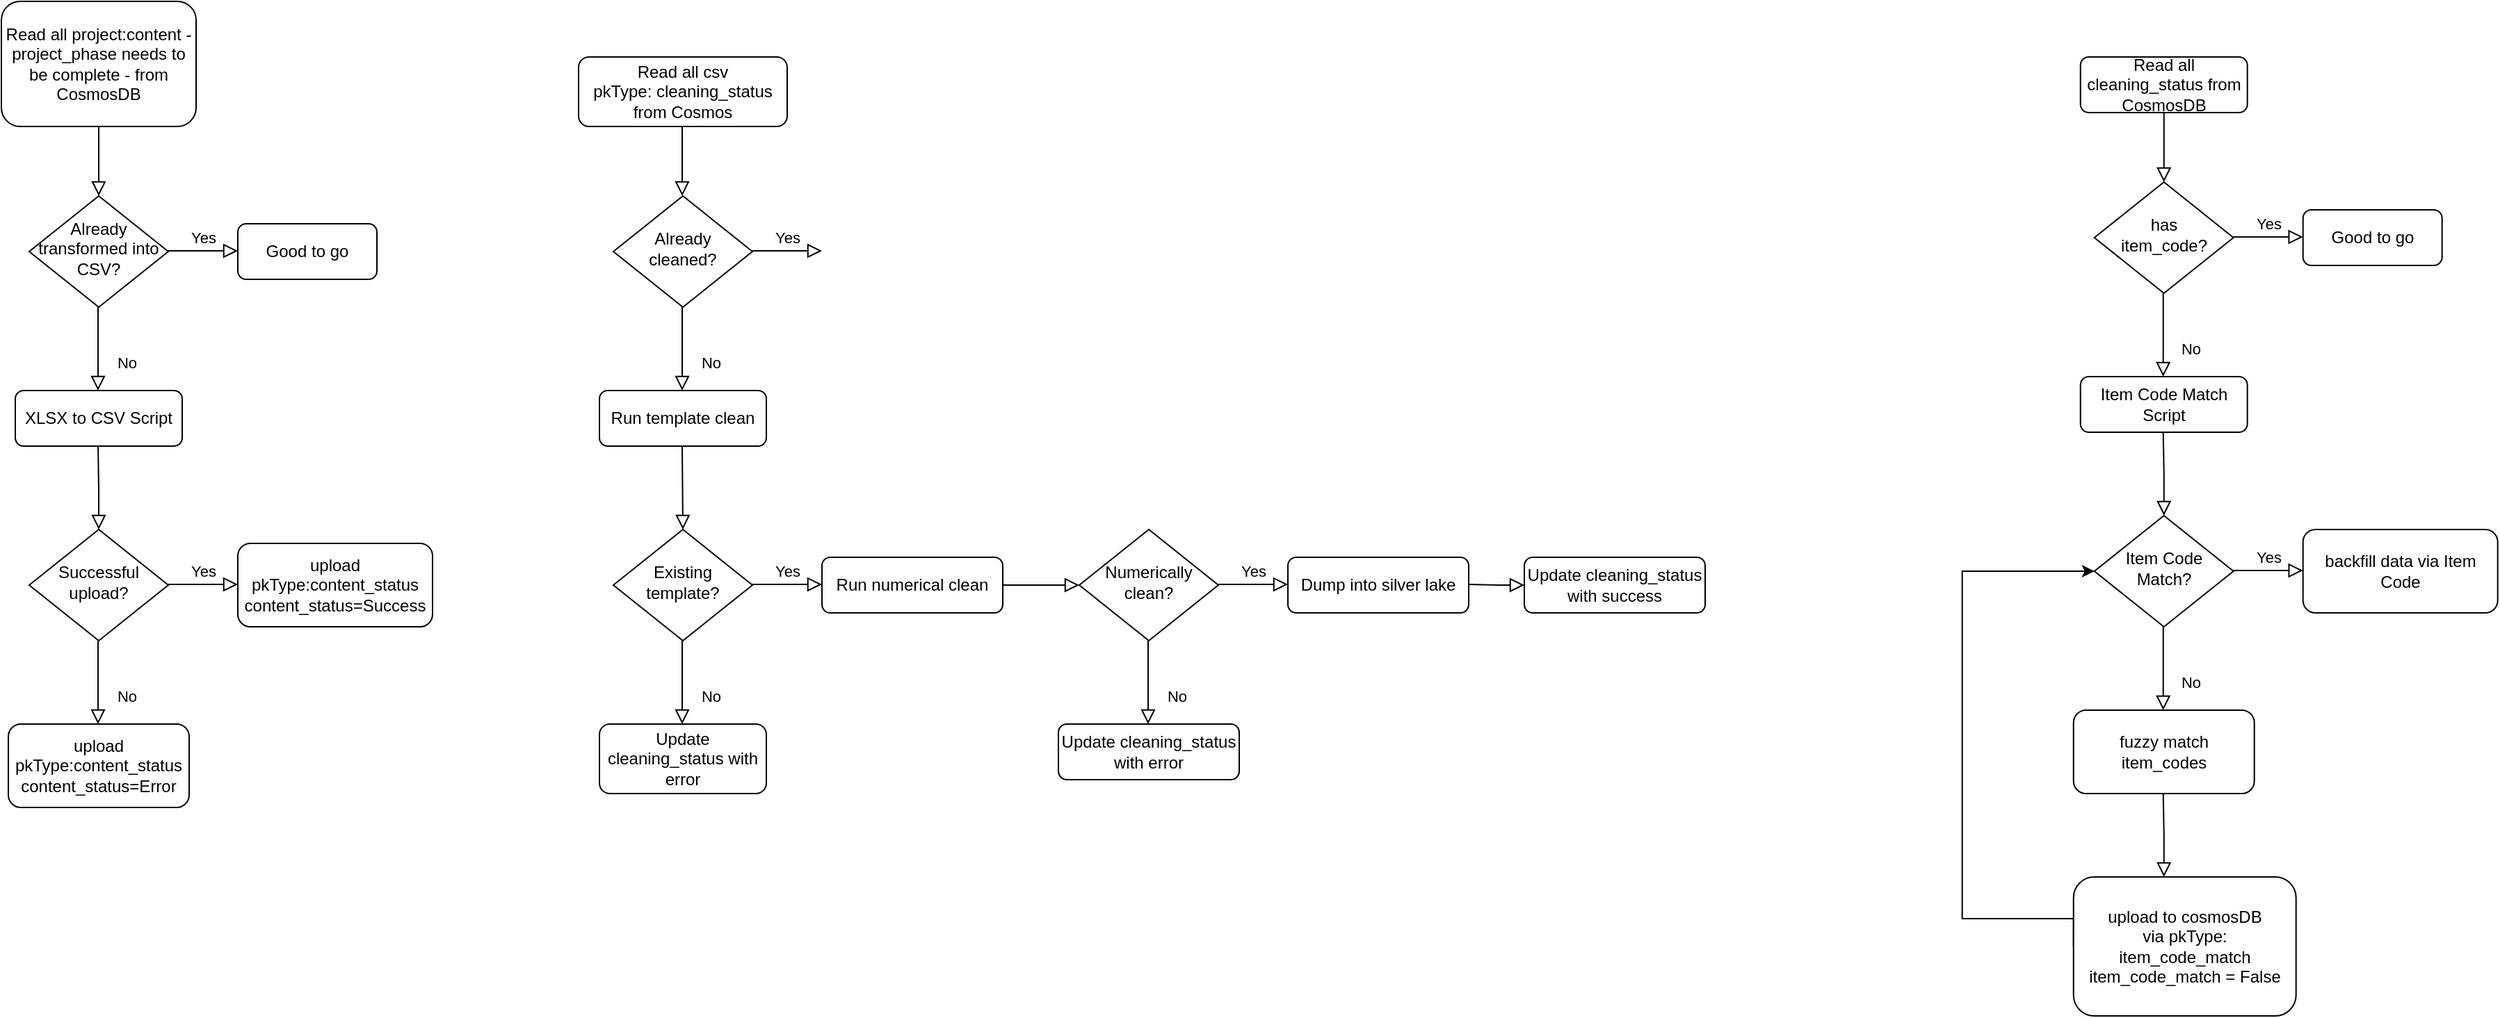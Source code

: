<mxfile version="26.0.14">
  <diagram id="C5RBs43oDa-KdzZeNtuy" name="Page-1">
    <mxGraphModel dx="1915" dy="908" grid="1" gridSize="10" guides="1" tooltips="1" connect="1" arrows="1" fold="1" page="1" pageScale="1" pageWidth="827" pageHeight="1169" math="0" shadow="0">
      <root>
        <mxCell id="WIyWlLk6GJQsqaUBKTNV-0" />
        <mxCell id="WIyWlLk6GJQsqaUBKTNV-1" parent="WIyWlLk6GJQsqaUBKTNV-0" />
        <mxCell id="bJA0hyxQSDtkD8YtruUl-0" value="" style="rounded=0;html=1;jettySize=auto;orthogonalLoop=1;fontSize=11;endArrow=block;endFill=0;endSize=8;strokeWidth=1;shadow=0;labelBackgroundColor=none;edgeStyle=orthogonalEdgeStyle;" edge="1" parent="WIyWlLk6GJQsqaUBKTNV-1" source="bJA0hyxQSDtkD8YtruUl-1">
          <mxGeometry relative="1" as="geometry">
            <mxPoint x="680" y="170" as="targetPoint" />
          </mxGeometry>
        </mxCell>
        <mxCell id="bJA0hyxQSDtkD8YtruUl-1" value="Read all project:content - project_phase needs to be complete - from CosmosDB" style="rounded=1;whiteSpace=wrap;html=1;fontSize=12;glass=0;strokeWidth=1;shadow=0;" vertex="1" parent="WIyWlLk6GJQsqaUBKTNV-1">
          <mxGeometry x="610" y="30" width="140" height="90" as="geometry" />
        </mxCell>
        <mxCell id="bJA0hyxQSDtkD8YtruUl-16" value="Already transformed into CSV?" style="rhombus;whiteSpace=wrap;html=1;shadow=0;fontFamily=Helvetica;fontSize=12;align=center;strokeWidth=1;spacing=6;spacingTop=-4;" vertex="1" parent="WIyWlLk6GJQsqaUBKTNV-1">
          <mxGeometry x="630" y="170" width="100" height="80" as="geometry" />
        </mxCell>
        <mxCell id="bJA0hyxQSDtkD8YtruUl-18" value="Yes" style="edgeStyle=orthogonalEdgeStyle;rounded=0;html=1;jettySize=auto;orthogonalLoop=1;fontSize=11;endArrow=block;endFill=0;endSize=8;strokeWidth=1;shadow=0;labelBackgroundColor=none;" edge="1" parent="WIyWlLk6GJQsqaUBKTNV-1">
          <mxGeometry y="10" relative="1" as="geometry">
            <mxPoint as="offset" />
            <mxPoint x="730" y="209.5" as="sourcePoint" />
            <mxPoint x="780" y="209.5" as="targetPoint" />
          </mxGeometry>
        </mxCell>
        <mxCell id="bJA0hyxQSDtkD8YtruUl-19" value="No" style="rounded=0;html=1;jettySize=auto;orthogonalLoop=1;fontSize=11;endArrow=block;endFill=0;endSize=8;strokeWidth=1;shadow=0;labelBackgroundColor=none;edgeStyle=orthogonalEdgeStyle;" edge="1" parent="WIyWlLk6GJQsqaUBKTNV-1">
          <mxGeometry x="0.333" y="20" relative="1" as="geometry">
            <mxPoint as="offset" />
            <mxPoint x="679.5" y="250" as="sourcePoint" />
            <mxPoint x="679.5" y="310" as="targetPoint" />
          </mxGeometry>
        </mxCell>
        <mxCell id="bJA0hyxQSDtkD8YtruUl-20" value="XLSX to CSV Script" style="rounded=1;whiteSpace=wrap;html=1;fontSize=12;glass=0;strokeWidth=1;shadow=0;" vertex="1" parent="WIyWlLk6GJQsqaUBKTNV-1">
          <mxGeometry x="620" y="310" width="120" height="40" as="geometry" />
        </mxCell>
        <mxCell id="bJA0hyxQSDtkD8YtruUl-21" value="Successful upload?" style="rhombus;whiteSpace=wrap;html=1;shadow=0;fontFamily=Helvetica;fontSize=12;align=center;strokeWidth=1;spacing=6;spacingTop=-4;" vertex="1" parent="WIyWlLk6GJQsqaUBKTNV-1">
          <mxGeometry x="630" y="410" width="100" height="80" as="geometry" />
        </mxCell>
        <mxCell id="bJA0hyxQSDtkD8YtruUl-23" value="Yes" style="edgeStyle=orthogonalEdgeStyle;rounded=0;html=1;jettySize=auto;orthogonalLoop=1;fontSize=11;endArrow=block;endFill=0;endSize=8;strokeWidth=1;shadow=0;labelBackgroundColor=none;" edge="1" parent="WIyWlLk6GJQsqaUBKTNV-1">
          <mxGeometry y="10" relative="1" as="geometry">
            <mxPoint as="offset" />
            <mxPoint x="730" y="449.5" as="sourcePoint" />
            <mxPoint x="780" y="449.5" as="targetPoint" />
          </mxGeometry>
        </mxCell>
        <mxCell id="bJA0hyxQSDtkD8YtruUl-24" value="No" style="rounded=0;html=1;jettySize=auto;orthogonalLoop=1;fontSize=11;endArrow=block;endFill=0;endSize=8;strokeWidth=1;shadow=0;labelBackgroundColor=none;edgeStyle=orthogonalEdgeStyle;" edge="1" parent="WIyWlLk6GJQsqaUBKTNV-1">
          <mxGeometry x="0.333" y="20" relative="1" as="geometry">
            <mxPoint as="offset" />
            <mxPoint x="679.5" y="490" as="sourcePoint" />
            <mxPoint x="679.5" y="550" as="targetPoint" />
          </mxGeometry>
        </mxCell>
        <mxCell id="bJA0hyxQSDtkD8YtruUl-25" value="upload pkType:content_status&lt;div&gt;content_status=Error&lt;/div&gt;" style="rounded=1;whiteSpace=wrap;html=1;fontSize=12;glass=0;strokeWidth=1;shadow=0;" vertex="1" parent="WIyWlLk6GJQsqaUBKTNV-1">
          <mxGeometry x="615" y="550" width="130" height="60" as="geometry" />
        </mxCell>
        <mxCell id="bJA0hyxQSDtkD8YtruUl-27" value="upload pkType:content_status&lt;div&gt;content_status=Success&lt;/div&gt;" style="rounded=1;whiteSpace=wrap;html=1;fontSize=12;glass=0;strokeWidth=1;shadow=0;" vertex="1" parent="WIyWlLk6GJQsqaUBKTNV-1">
          <mxGeometry x="780" y="420" width="140" height="60" as="geometry" />
        </mxCell>
        <mxCell id="bJA0hyxQSDtkD8YtruUl-29" value="Good to go" style="rounded=1;whiteSpace=wrap;html=1;fontSize=12;glass=0;strokeWidth=1;shadow=0;" vertex="1" parent="WIyWlLk6GJQsqaUBKTNV-1">
          <mxGeometry x="780" y="190" width="100" height="40" as="geometry" />
        </mxCell>
        <mxCell id="bJA0hyxQSDtkD8YtruUl-30" value="Read all csv&lt;div&gt;pkType: cleaning_status&lt;/div&gt;&lt;div&gt;from Cosmos&lt;/div&gt;" style="rounded=1;whiteSpace=wrap;html=1;fontSize=12;glass=0;strokeWidth=1;shadow=0;" vertex="1" parent="WIyWlLk6GJQsqaUBKTNV-1">
          <mxGeometry x="1025" y="70" width="150" height="50" as="geometry" />
        </mxCell>
        <mxCell id="bJA0hyxQSDtkD8YtruUl-31" value="" style="rounded=0;html=1;jettySize=auto;orthogonalLoop=1;fontSize=11;endArrow=block;endFill=0;endSize=8;strokeWidth=1;shadow=0;labelBackgroundColor=none;edgeStyle=orthogonalEdgeStyle;" edge="1" parent="WIyWlLk6GJQsqaUBKTNV-1">
          <mxGeometry relative="1" as="geometry">
            <mxPoint x="1099.5" y="120" as="sourcePoint" />
            <mxPoint x="1099.5" y="170" as="targetPoint" />
          </mxGeometry>
        </mxCell>
        <mxCell id="bJA0hyxQSDtkD8YtruUl-32" value="Already cleaned?" style="rhombus;whiteSpace=wrap;html=1;shadow=0;fontFamily=Helvetica;fontSize=12;align=center;strokeWidth=1;spacing=6;spacingTop=-4;" vertex="1" parent="WIyWlLk6GJQsqaUBKTNV-1">
          <mxGeometry x="1050" y="170" width="100" height="80" as="geometry" />
        </mxCell>
        <mxCell id="bJA0hyxQSDtkD8YtruUl-33" value="Yes" style="edgeStyle=orthogonalEdgeStyle;rounded=0;html=1;jettySize=auto;orthogonalLoop=1;fontSize=11;endArrow=block;endFill=0;endSize=8;strokeWidth=1;shadow=0;labelBackgroundColor=none;" edge="1" parent="WIyWlLk6GJQsqaUBKTNV-1">
          <mxGeometry y="10" relative="1" as="geometry">
            <mxPoint as="offset" />
            <mxPoint x="1150" y="209.5" as="sourcePoint" />
            <mxPoint x="1200" y="209.5" as="targetPoint" />
          </mxGeometry>
        </mxCell>
        <mxCell id="bJA0hyxQSDtkD8YtruUl-34" value="No" style="rounded=0;html=1;jettySize=auto;orthogonalLoop=1;fontSize=11;endArrow=block;endFill=0;endSize=8;strokeWidth=1;shadow=0;labelBackgroundColor=none;edgeStyle=orthogonalEdgeStyle;" edge="1" parent="WIyWlLk6GJQsqaUBKTNV-1">
          <mxGeometry x="0.333" y="20" relative="1" as="geometry">
            <mxPoint as="offset" />
            <mxPoint x="1099.5" y="250" as="sourcePoint" />
            <mxPoint x="1099.5" y="310" as="targetPoint" />
          </mxGeometry>
        </mxCell>
        <mxCell id="bJA0hyxQSDtkD8YtruUl-35" value="Run template clean" style="rounded=1;whiteSpace=wrap;html=1;fontSize=12;glass=0;strokeWidth=1;shadow=0;" vertex="1" parent="WIyWlLk6GJQsqaUBKTNV-1">
          <mxGeometry x="1040" y="310" width="120" height="40" as="geometry" />
        </mxCell>
        <mxCell id="bJA0hyxQSDtkD8YtruUl-36" value="Existing template?" style="rhombus;whiteSpace=wrap;html=1;shadow=0;fontFamily=Helvetica;fontSize=12;align=center;strokeWidth=1;spacing=6;spacingTop=-4;" vertex="1" parent="WIyWlLk6GJQsqaUBKTNV-1">
          <mxGeometry x="1050" y="410" width="100" height="80" as="geometry" />
        </mxCell>
        <mxCell id="bJA0hyxQSDtkD8YtruUl-38" value="Yes" style="edgeStyle=orthogonalEdgeStyle;rounded=0;html=1;jettySize=auto;orthogonalLoop=1;fontSize=11;endArrow=block;endFill=0;endSize=8;strokeWidth=1;shadow=0;labelBackgroundColor=none;" edge="1" parent="WIyWlLk6GJQsqaUBKTNV-1">
          <mxGeometry y="10" relative="1" as="geometry">
            <mxPoint as="offset" />
            <mxPoint x="1150" y="449.5" as="sourcePoint" />
            <mxPoint x="1200" y="449.5" as="targetPoint" />
          </mxGeometry>
        </mxCell>
        <mxCell id="bJA0hyxQSDtkD8YtruUl-39" value="No" style="rounded=0;html=1;jettySize=auto;orthogonalLoop=1;fontSize=11;endArrow=block;endFill=0;endSize=8;strokeWidth=1;shadow=0;labelBackgroundColor=none;edgeStyle=orthogonalEdgeStyle;" edge="1" parent="WIyWlLk6GJQsqaUBKTNV-1">
          <mxGeometry x="0.333" y="20" relative="1" as="geometry">
            <mxPoint as="offset" />
            <mxPoint x="1099.5" y="490" as="sourcePoint" />
            <mxPoint x="1099.5" y="550" as="targetPoint" />
          </mxGeometry>
        </mxCell>
        <mxCell id="bJA0hyxQSDtkD8YtruUl-40" value="Run numerical clean" style="rounded=1;whiteSpace=wrap;html=1;fontSize=12;glass=0;strokeWidth=1;shadow=0;" vertex="1" parent="WIyWlLk6GJQsqaUBKTNV-1">
          <mxGeometry x="1200" y="430" width="130" height="40" as="geometry" />
        </mxCell>
        <mxCell id="bJA0hyxQSDtkD8YtruUl-41" value="Update cleaning_status with error" style="rounded=1;whiteSpace=wrap;html=1;fontSize=12;glass=0;strokeWidth=1;shadow=0;" vertex="1" parent="WIyWlLk6GJQsqaUBKTNV-1">
          <mxGeometry x="1040" y="550" width="120" height="50" as="geometry" />
        </mxCell>
        <mxCell id="bJA0hyxQSDtkD8YtruUl-42" value="Numerically&lt;div&gt;clean?&lt;/div&gt;" style="rhombus;whiteSpace=wrap;html=1;shadow=0;fontFamily=Helvetica;fontSize=12;align=center;strokeWidth=1;spacing=6;spacingTop=-4;" vertex="1" parent="WIyWlLk6GJQsqaUBKTNV-1">
          <mxGeometry x="1385" y="410" width="100" height="80" as="geometry" />
        </mxCell>
        <mxCell id="bJA0hyxQSDtkD8YtruUl-44" value="" style="rounded=0;html=1;jettySize=auto;orthogonalLoop=1;fontSize=11;endArrow=block;endFill=0;endSize=8;strokeWidth=1;shadow=0;labelBackgroundColor=none;edgeStyle=orthogonalEdgeStyle;entryX=0.5;entryY=0;entryDx=0;entryDy=0;" edge="1" parent="WIyWlLk6GJQsqaUBKTNV-1" target="bJA0hyxQSDtkD8YtruUl-36">
          <mxGeometry relative="1" as="geometry">
            <mxPoint x="1099.5" y="350" as="sourcePoint" />
            <mxPoint x="1099.5" y="400" as="targetPoint" />
          </mxGeometry>
        </mxCell>
        <mxCell id="bJA0hyxQSDtkD8YtruUl-45" value="" style="rounded=0;html=1;jettySize=auto;orthogonalLoop=1;fontSize=11;endArrow=block;endFill=0;endSize=8;strokeWidth=1;shadow=0;labelBackgroundColor=none;edgeStyle=orthogonalEdgeStyle;entryX=0.5;entryY=0;entryDx=0;entryDy=0;" edge="1" parent="WIyWlLk6GJQsqaUBKTNV-1">
          <mxGeometry relative="1" as="geometry">
            <mxPoint x="679.5" y="350" as="sourcePoint" />
            <mxPoint x="680" y="410" as="targetPoint" />
          </mxGeometry>
        </mxCell>
        <mxCell id="bJA0hyxQSDtkD8YtruUl-46" value="" style="rounded=0;html=1;jettySize=auto;orthogonalLoop=1;fontSize=11;endArrow=block;endFill=0;endSize=8;strokeWidth=1;shadow=0;labelBackgroundColor=none;edgeStyle=orthogonalEdgeStyle;exitX=1;exitY=0.5;exitDx=0;exitDy=0;entryX=0;entryY=0.5;entryDx=0;entryDy=0;" edge="1" parent="WIyWlLk6GJQsqaUBKTNV-1" source="bJA0hyxQSDtkD8YtruUl-40" target="bJA0hyxQSDtkD8YtruUl-42">
          <mxGeometry relative="1" as="geometry">
            <mxPoint x="1370" y="360" as="sourcePoint" />
            <mxPoint x="1380" y="450" as="targetPoint" />
          </mxGeometry>
        </mxCell>
        <mxCell id="bJA0hyxQSDtkD8YtruUl-47" value="Yes" style="edgeStyle=orthogonalEdgeStyle;rounded=0;html=1;jettySize=auto;orthogonalLoop=1;fontSize=11;endArrow=block;endFill=0;endSize=8;strokeWidth=1;shadow=0;labelBackgroundColor=none;" edge="1" parent="WIyWlLk6GJQsqaUBKTNV-1">
          <mxGeometry y="10" relative="1" as="geometry">
            <mxPoint as="offset" />
            <mxPoint x="1485" y="449.5" as="sourcePoint" />
            <mxPoint x="1535" y="449.5" as="targetPoint" />
          </mxGeometry>
        </mxCell>
        <mxCell id="bJA0hyxQSDtkD8YtruUl-48" value="No" style="rounded=0;html=1;jettySize=auto;orthogonalLoop=1;fontSize=11;endArrow=block;endFill=0;endSize=8;strokeWidth=1;shadow=0;labelBackgroundColor=none;edgeStyle=orthogonalEdgeStyle;" edge="1" parent="WIyWlLk6GJQsqaUBKTNV-1">
          <mxGeometry x="0.333" y="20" relative="1" as="geometry">
            <mxPoint as="offset" />
            <mxPoint x="1434.5" y="490" as="sourcePoint" />
            <mxPoint x="1434.5" y="550" as="targetPoint" />
          </mxGeometry>
        </mxCell>
        <mxCell id="bJA0hyxQSDtkD8YtruUl-49" value="Update cleaning_status with error" style="rounded=1;whiteSpace=wrap;html=1;fontSize=12;glass=0;strokeWidth=1;shadow=0;" vertex="1" parent="WIyWlLk6GJQsqaUBKTNV-1">
          <mxGeometry x="1370" y="550" width="130" height="40" as="geometry" />
        </mxCell>
        <mxCell id="bJA0hyxQSDtkD8YtruUl-50" value="Dump into silver lake" style="rounded=1;whiteSpace=wrap;html=1;fontSize=12;glass=0;strokeWidth=1;shadow=0;" vertex="1" parent="WIyWlLk6GJQsqaUBKTNV-1">
          <mxGeometry x="1535" y="430" width="130" height="40" as="geometry" />
        </mxCell>
        <mxCell id="bJA0hyxQSDtkD8YtruUl-52" value="" style="rounded=0;html=1;jettySize=auto;orthogonalLoop=1;fontSize=11;endArrow=block;endFill=0;endSize=8;strokeWidth=1;shadow=0;labelBackgroundColor=none;edgeStyle=orthogonalEdgeStyle;exitX=1;exitY=0.5;exitDx=0;exitDy=0;" edge="1" parent="WIyWlLk6GJQsqaUBKTNV-1">
          <mxGeometry relative="1" as="geometry">
            <mxPoint x="1665" y="449.5" as="sourcePoint" />
            <mxPoint x="1705" y="450" as="targetPoint" />
          </mxGeometry>
        </mxCell>
        <mxCell id="bJA0hyxQSDtkD8YtruUl-53" value="Update cleaning_status with success" style="rounded=1;whiteSpace=wrap;html=1;fontSize=12;glass=0;strokeWidth=1;shadow=0;" vertex="1" parent="WIyWlLk6GJQsqaUBKTNV-1">
          <mxGeometry x="1705" y="430" width="130" height="40" as="geometry" />
        </mxCell>
        <mxCell id="bJA0hyxQSDtkD8YtruUl-54" value="" style="rounded=0;html=1;jettySize=auto;orthogonalLoop=1;fontSize=11;endArrow=block;endFill=0;endSize=8;strokeWidth=1;shadow=0;labelBackgroundColor=none;edgeStyle=orthogonalEdgeStyle;" edge="1" parent="WIyWlLk6GJQsqaUBKTNV-1" source="bJA0hyxQSDtkD8YtruUl-55">
          <mxGeometry relative="1" as="geometry">
            <mxPoint x="2164.86" y="160" as="targetPoint" />
          </mxGeometry>
        </mxCell>
        <mxCell id="bJA0hyxQSDtkD8YtruUl-55" value="Read all cleaning_status from CosmosDB" style="rounded=1;whiteSpace=wrap;html=1;fontSize=12;glass=0;strokeWidth=1;shadow=0;" vertex="1" parent="WIyWlLk6GJQsqaUBKTNV-1">
          <mxGeometry x="2104.86" y="70" width="120" height="40" as="geometry" />
        </mxCell>
        <mxCell id="bJA0hyxQSDtkD8YtruUl-56" value="has &lt;br&gt;item_code?" style="rhombus;whiteSpace=wrap;html=1;shadow=0;fontFamily=Helvetica;fontSize=12;align=center;strokeWidth=1;spacing=6;spacingTop=-4;" vertex="1" parent="WIyWlLk6GJQsqaUBKTNV-1">
          <mxGeometry x="2114.86" y="160" width="100" height="80" as="geometry" />
        </mxCell>
        <mxCell id="bJA0hyxQSDtkD8YtruUl-57" value="Yes" style="edgeStyle=orthogonalEdgeStyle;rounded=0;html=1;jettySize=auto;orthogonalLoop=1;fontSize=11;endArrow=block;endFill=0;endSize=8;strokeWidth=1;shadow=0;labelBackgroundColor=none;" edge="1" parent="WIyWlLk6GJQsqaUBKTNV-1">
          <mxGeometry y="10" relative="1" as="geometry">
            <mxPoint as="offset" />
            <mxPoint x="2214.86" y="199.5" as="sourcePoint" />
            <mxPoint x="2264.86" y="199.5" as="targetPoint" />
          </mxGeometry>
        </mxCell>
        <mxCell id="bJA0hyxQSDtkD8YtruUl-58" value="No" style="rounded=0;html=1;jettySize=auto;orthogonalLoop=1;fontSize=11;endArrow=block;endFill=0;endSize=8;strokeWidth=1;shadow=0;labelBackgroundColor=none;edgeStyle=orthogonalEdgeStyle;" edge="1" parent="WIyWlLk6GJQsqaUBKTNV-1">
          <mxGeometry x="0.333" y="20" relative="1" as="geometry">
            <mxPoint as="offset" />
            <mxPoint x="2164.36" y="240" as="sourcePoint" />
            <mxPoint x="2164.36" y="300" as="targetPoint" />
          </mxGeometry>
        </mxCell>
        <mxCell id="bJA0hyxQSDtkD8YtruUl-59" value="Item Code Match&lt;br&gt;Script" style="rounded=1;whiteSpace=wrap;html=1;fontSize=12;glass=0;strokeWidth=1;shadow=0;" vertex="1" parent="WIyWlLk6GJQsqaUBKTNV-1">
          <mxGeometry x="2104.86" y="300" width="120" height="40" as="geometry" />
        </mxCell>
        <mxCell id="bJA0hyxQSDtkD8YtruUl-60" value="Item Code Match?" style="rhombus;whiteSpace=wrap;html=1;shadow=0;fontFamily=Helvetica;fontSize=12;align=center;strokeWidth=1;spacing=6;spacingTop=-4;" vertex="1" parent="WIyWlLk6GJQsqaUBKTNV-1">
          <mxGeometry x="2114.86" y="400" width="100" height="80" as="geometry" />
        </mxCell>
        <mxCell id="bJA0hyxQSDtkD8YtruUl-61" value="Yes" style="edgeStyle=orthogonalEdgeStyle;rounded=0;html=1;jettySize=auto;orthogonalLoop=1;fontSize=11;endArrow=block;endFill=0;endSize=8;strokeWidth=1;shadow=0;labelBackgroundColor=none;" edge="1" parent="WIyWlLk6GJQsqaUBKTNV-1">
          <mxGeometry y="10" relative="1" as="geometry">
            <mxPoint as="offset" />
            <mxPoint x="2214.86" y="439.5" as="sourcePoint" />
            <mxPoint x="2264.86" y="439.5" as="targetPoint" />
          </mxGeometry>
        </mxCell>
        <mxCell id="bJA0hyxQSDtkD8YtruUl-62" value="No" style="rounded=0;html=1;jettySize=auto;orthogonalLoop=1;fontSize=11;endArrow=block;endFill=0;endSize=8;strokeWidth=1;shadow=0;labelBackgroundColor=none;edgeStyle=orthogonalEdgeStyle;" edge="1" parent="WIyWlLk6GJQsqaUBKTNV-1">
          <mxGeometry x="0.333" y="20" relative="1" as="geometry">
            <mxPoint as="offset" />
            <mxPoint x="2164.36" y="480" as="sourcePoint" />
            <mxPoint x="2164.36" y="540" as="targetPoint" />
          </mxGeometry>
        </mxCell>
        <mxCell id="bJA0hyxQSDtkD8YtruUl-63" value="fuzzy match item_codes" style="rounded=1;whiteSpace=wrap;html=1;fontSize=12;glass=0;strokeWidth=1;shadow=0;" vertex="1" parent="WIyWlLk6GJQsqaUBKTNV-1">
          <mxGeometry x="2099.86" y="540" width="130" height="60" as="geometry" />
        </mxCell>
        <mxCell id="bJA0hyxQSDtkD8YtruUl-64" value="backfill data via Item Code" style="rounded=1;whiteSpace=wrap;html=1;fontSize=12;glass=0;strokeWidth=1;shadow=0;" vertex="1" parent="WIyWlLk6GJQsqaUBKTNV-1">
          <mxGeometry x="2264.86" y="410" width="140" height="60" as="geometry" />
        </mxCell>
        <mxCell id="bJA0hyxQSDtkD8YtruUl-65" value="Good to go" style="rounded=1;whiteSpace=wrap;html=1;fontSize=12;glass=0;strokeWidth=1;shadow=0;" vertex="1" parent="WIyWlLk6GJQsqaUBKTNV-1">
          <mxGeometry x="2264.86" y="180" width="100" height="40" as="geometry" />
        </mxCell>
        <mxCell id="bJA0hyxQSDtkD8YtruUl-66" value="" style="rounded=0;html=1;jettySize=auto;orthogonalLoop=1;fontSize=11;endArrow=block;endFill=0;endSize=8;strokeWidth=1;shadow=0;labelBackgroundColor=none;edgeStyle=orthogonalEdgeStyle;entryX=0.5;entryY=0;entryDx=0;entryDy=0;" edge="1" parent="WIyWlLk6GJQsqaUBKTNV-1">
          <mxGeometry relative="1" as="geometry">
            <mxPoint x="2164.36" y="340" as="sourcePoint" />
            <mxPoint x="2164.86" y="400" as="targetPoint" />
          </mxGeometry>
        </mxCell>
        <mxCell id="bJA0hyxQSDtkD8YtruUl-67" value="" style="rounded=0;html=1;jettySize=auto;orthogonalLoop=1;fontSize=11;endArrow=block;endFill=0;endSize=8;strokeWidth=1;shadow=0;labelBackgroundColor=none;edgeStyle=orthogonalEdgeStyle;entryX=0.5;entryY=0;entryDx=0;entryDy=0;" edge="1" parent="WIyWlLk6GJQsqaUBKTNV-1">
          <mxGeometry relative="1" as="geometry">
            <mxPoint x="2164.36" y="600" as="sourcePoint" />
            <mxPoint x="2164.86" y="660" as="targetPoint" />
          </mxGeometry>
        </mxCell>
        <mxCell id="bJA0hyxQSDtkD8YtruUl-70" style="edgeStyle=orthogonalEdgeStyle;rounded=0;orthogonalLoop=1;jettySize=auto;html=1;exitX=0;exitY=0.5;exitDx=0;exitDy=0;entryX=0;entryY=0.5;entryDx=0;entryDy=0;" edge="1" parent="WIyWlLk6GJQsqaUBKTNV-1" source="bJA0hyxQSDtkD8YtruUl-68" target="bJA0hyxQSDtkD8YtruUl-60">
          <mxGeometry relative="1" as="geometry">
            <Array as="points">
              <mxPoint x="2019.86" y="690" />
              <mxPoint x="2019.86" y="440" />
            </Array>
          </mxGeometry>
        </mxCell>
        <mxCell id="bJA0hyxQSDtkD8YtruUl-68" value="upload to cosmosDB&lt;div&gt;via pkType: item_code_match&lt;/div&gt;&lt;div&gt;item_code_match = False&lt;/div&gt;" style="rounded=1;whiteSpace=wrap;html=1;fontSize=12;glass=0;strokeWidth=1;shadow=0;" vertex="1" parent="WIyWlLk6GJQsqaUBKTNV-1">
          <mxGeometry x="2099.86" y="660" width="160" height="100" as="geometry" />
        </mxCell>
      </root>
    </mxGraphModel>
  </diagram>
</mxfile>
